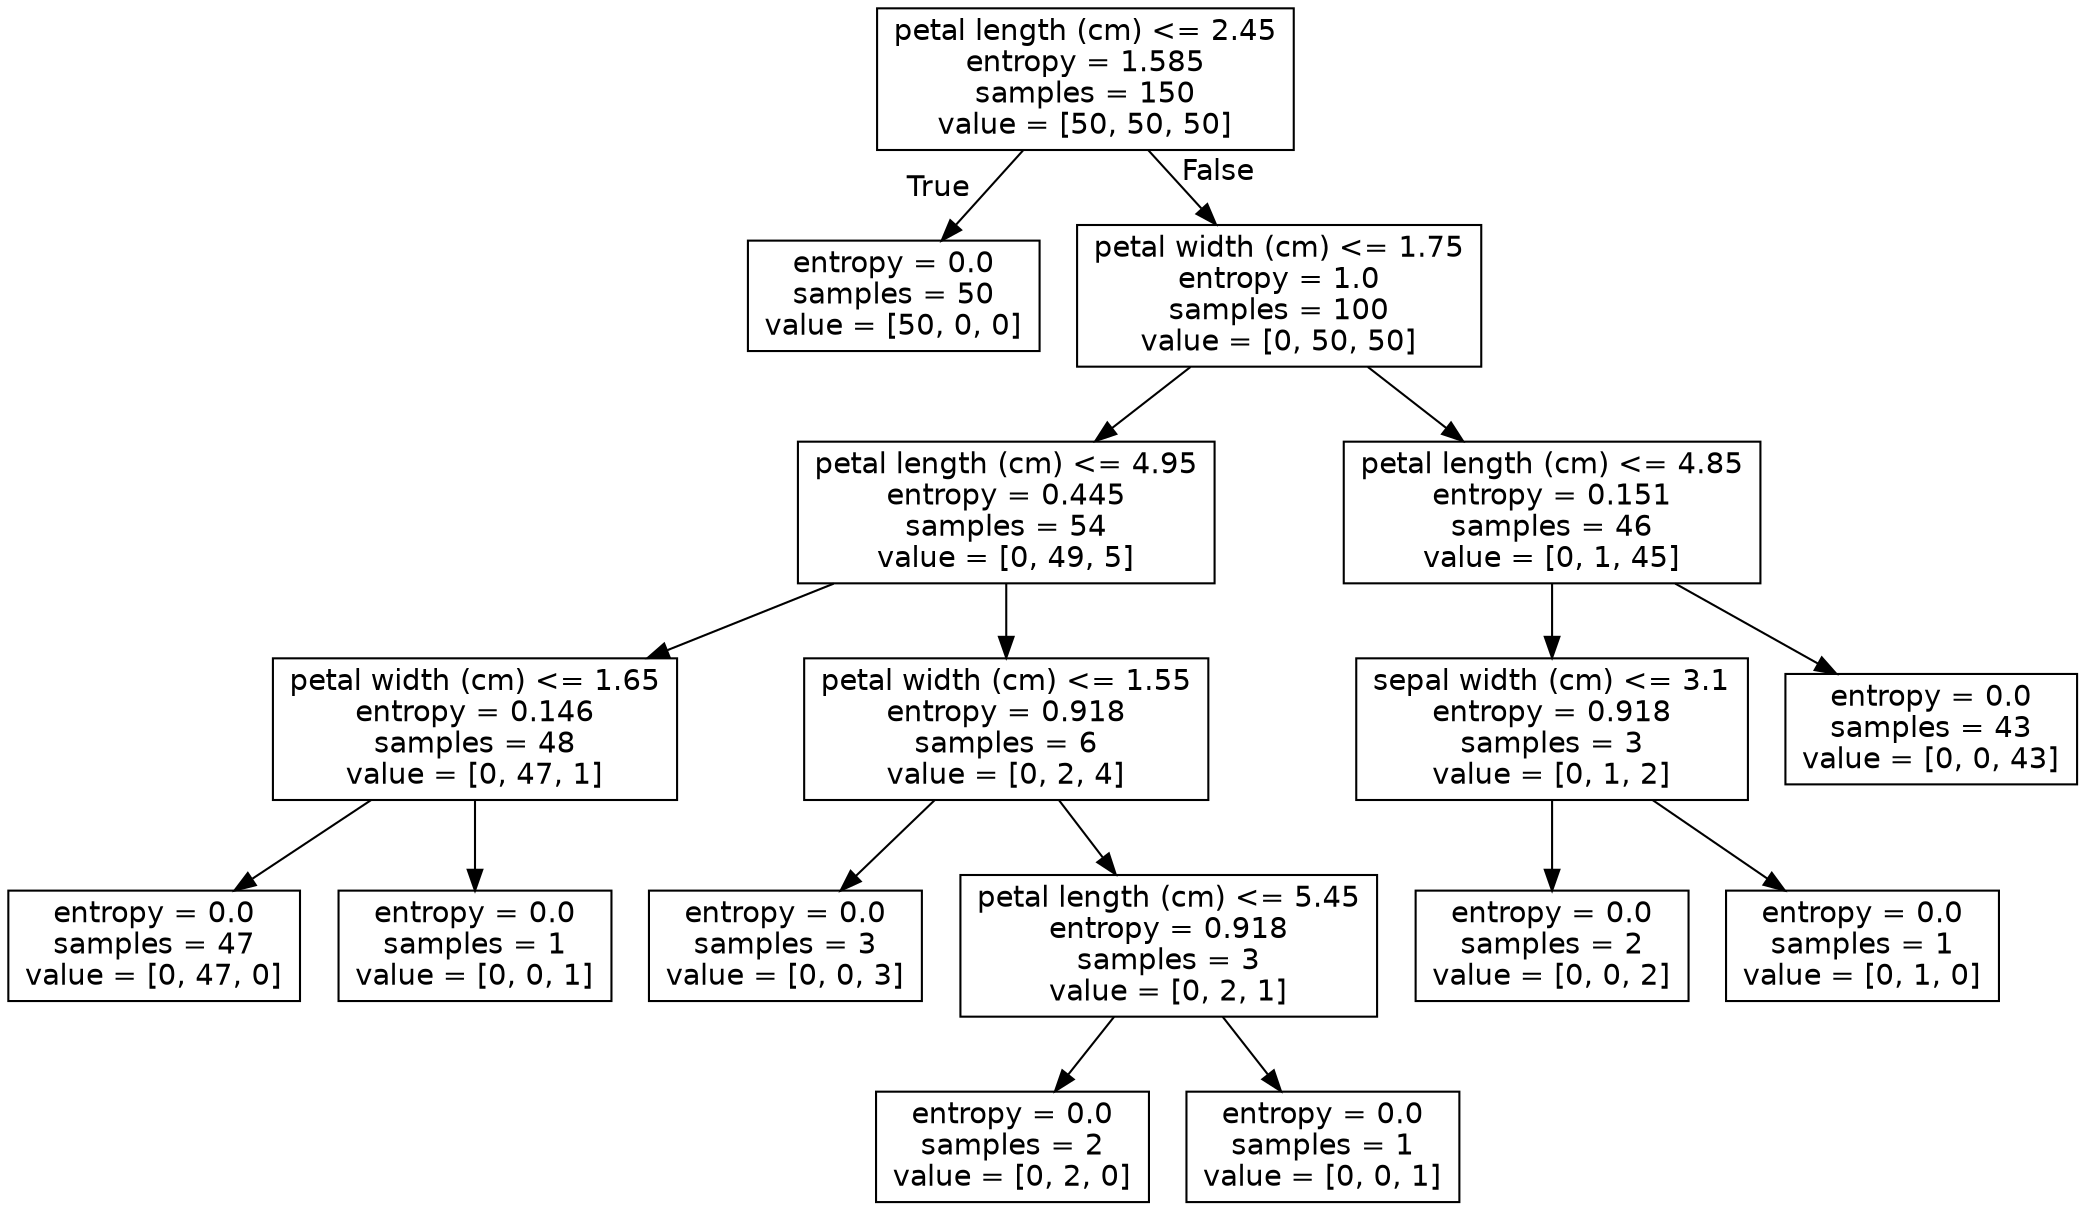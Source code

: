 digraph Tree {
node [shape=box, fontname="helvetica"] ;
edge [fontname="helvetica"] ;
0 [label="petal length (cm) <= 2.45\nentropy = 1.585\nsamples = 150\nvalue = [50, 50, 50]"] ;
1 [label="entropy = 0.0\nsamples = 50\nvalue = [50, 0, 0]"] ;
0 -> 1 [labeldistance=2.5, labelangle=45, headlabel="True"] ;
2 [label="petal width (cm) <= 1.75\nentropy = 1.0\nsamples = 100\nvalue = [0, 50, 50]"] ;
0 -> 2 [labeldistance=2.5, labelangle=-45, headlabel="False"] ;
3 [label="petal length (cm) <= 4.95\nentropy = 0.445\nsamples = 54\nvalue = [0, 49, 5]"] ;
2 -> 3 ;
4 [label="petal width (cm) <= 1.65\nentropy = 0.146\nsamples = 48\nvalue = [0, 47, 1]"] ;
3 -> 4 ;
5 [label="entropy = 0.0\nsamples = 47\nvalue = [0, 47, 0]"] ;
4 -> 5 ;
6 [label="entropy = 0.0\nsamples = 1\nvalue = [0, 0, 1]"] ;
4 -> 6 ;
7 [label="petal width (cm) <= 1.55\nentropy = 0.918\nsamples = 6\nvalue = [0, 2, 4]"] ;
3 -> 7 ;
8 [label="entropy = 0.0\nsamples = 3\nvalue = [0, 0, 3]"] ;
7 -> 8 ;
9 [label="petal length (cm) <= 5.45\nentropy = 0.918\nsamples = 3\nvalue = [0, 2, 1]"] ;
7 -> 9 ;
10 [label="entropy = 0.0\nsamples = 2\nvalue = [0, 2, 0]"] ;
9 -> 10 ;
11 [label="entropy = 0.0\nsamples = 1\nvalue = [0, 0, 1]"] ;
9 -> 11 ;
12 [label="petal length (cm) <= 4.85\nentropy = 0.151\nsamples = 46\nvalue = [0, 1, 45]"] ;
2 -> 12 ;
13 [label="sepal width (cm) <= 3.1\nentropy = 0.918\nsamples = 3\nvalue = [0, 1, 2]"] ;
12 -> 13 ;
14 [label="entropy = 0.0\nsamples = 2\nvalue = [0, 0, 2]"] ;
13 -> 14 ;
15 [label="entropy = 0.0\nsamples = 1\nvalue = [0, 1, 0]"] ;
13 -> 15 ;
16 [label="entropy = 0.0\nsamples = 43\nvalue = [0, 0, 43]"] ;
12 -> 16 ;
}